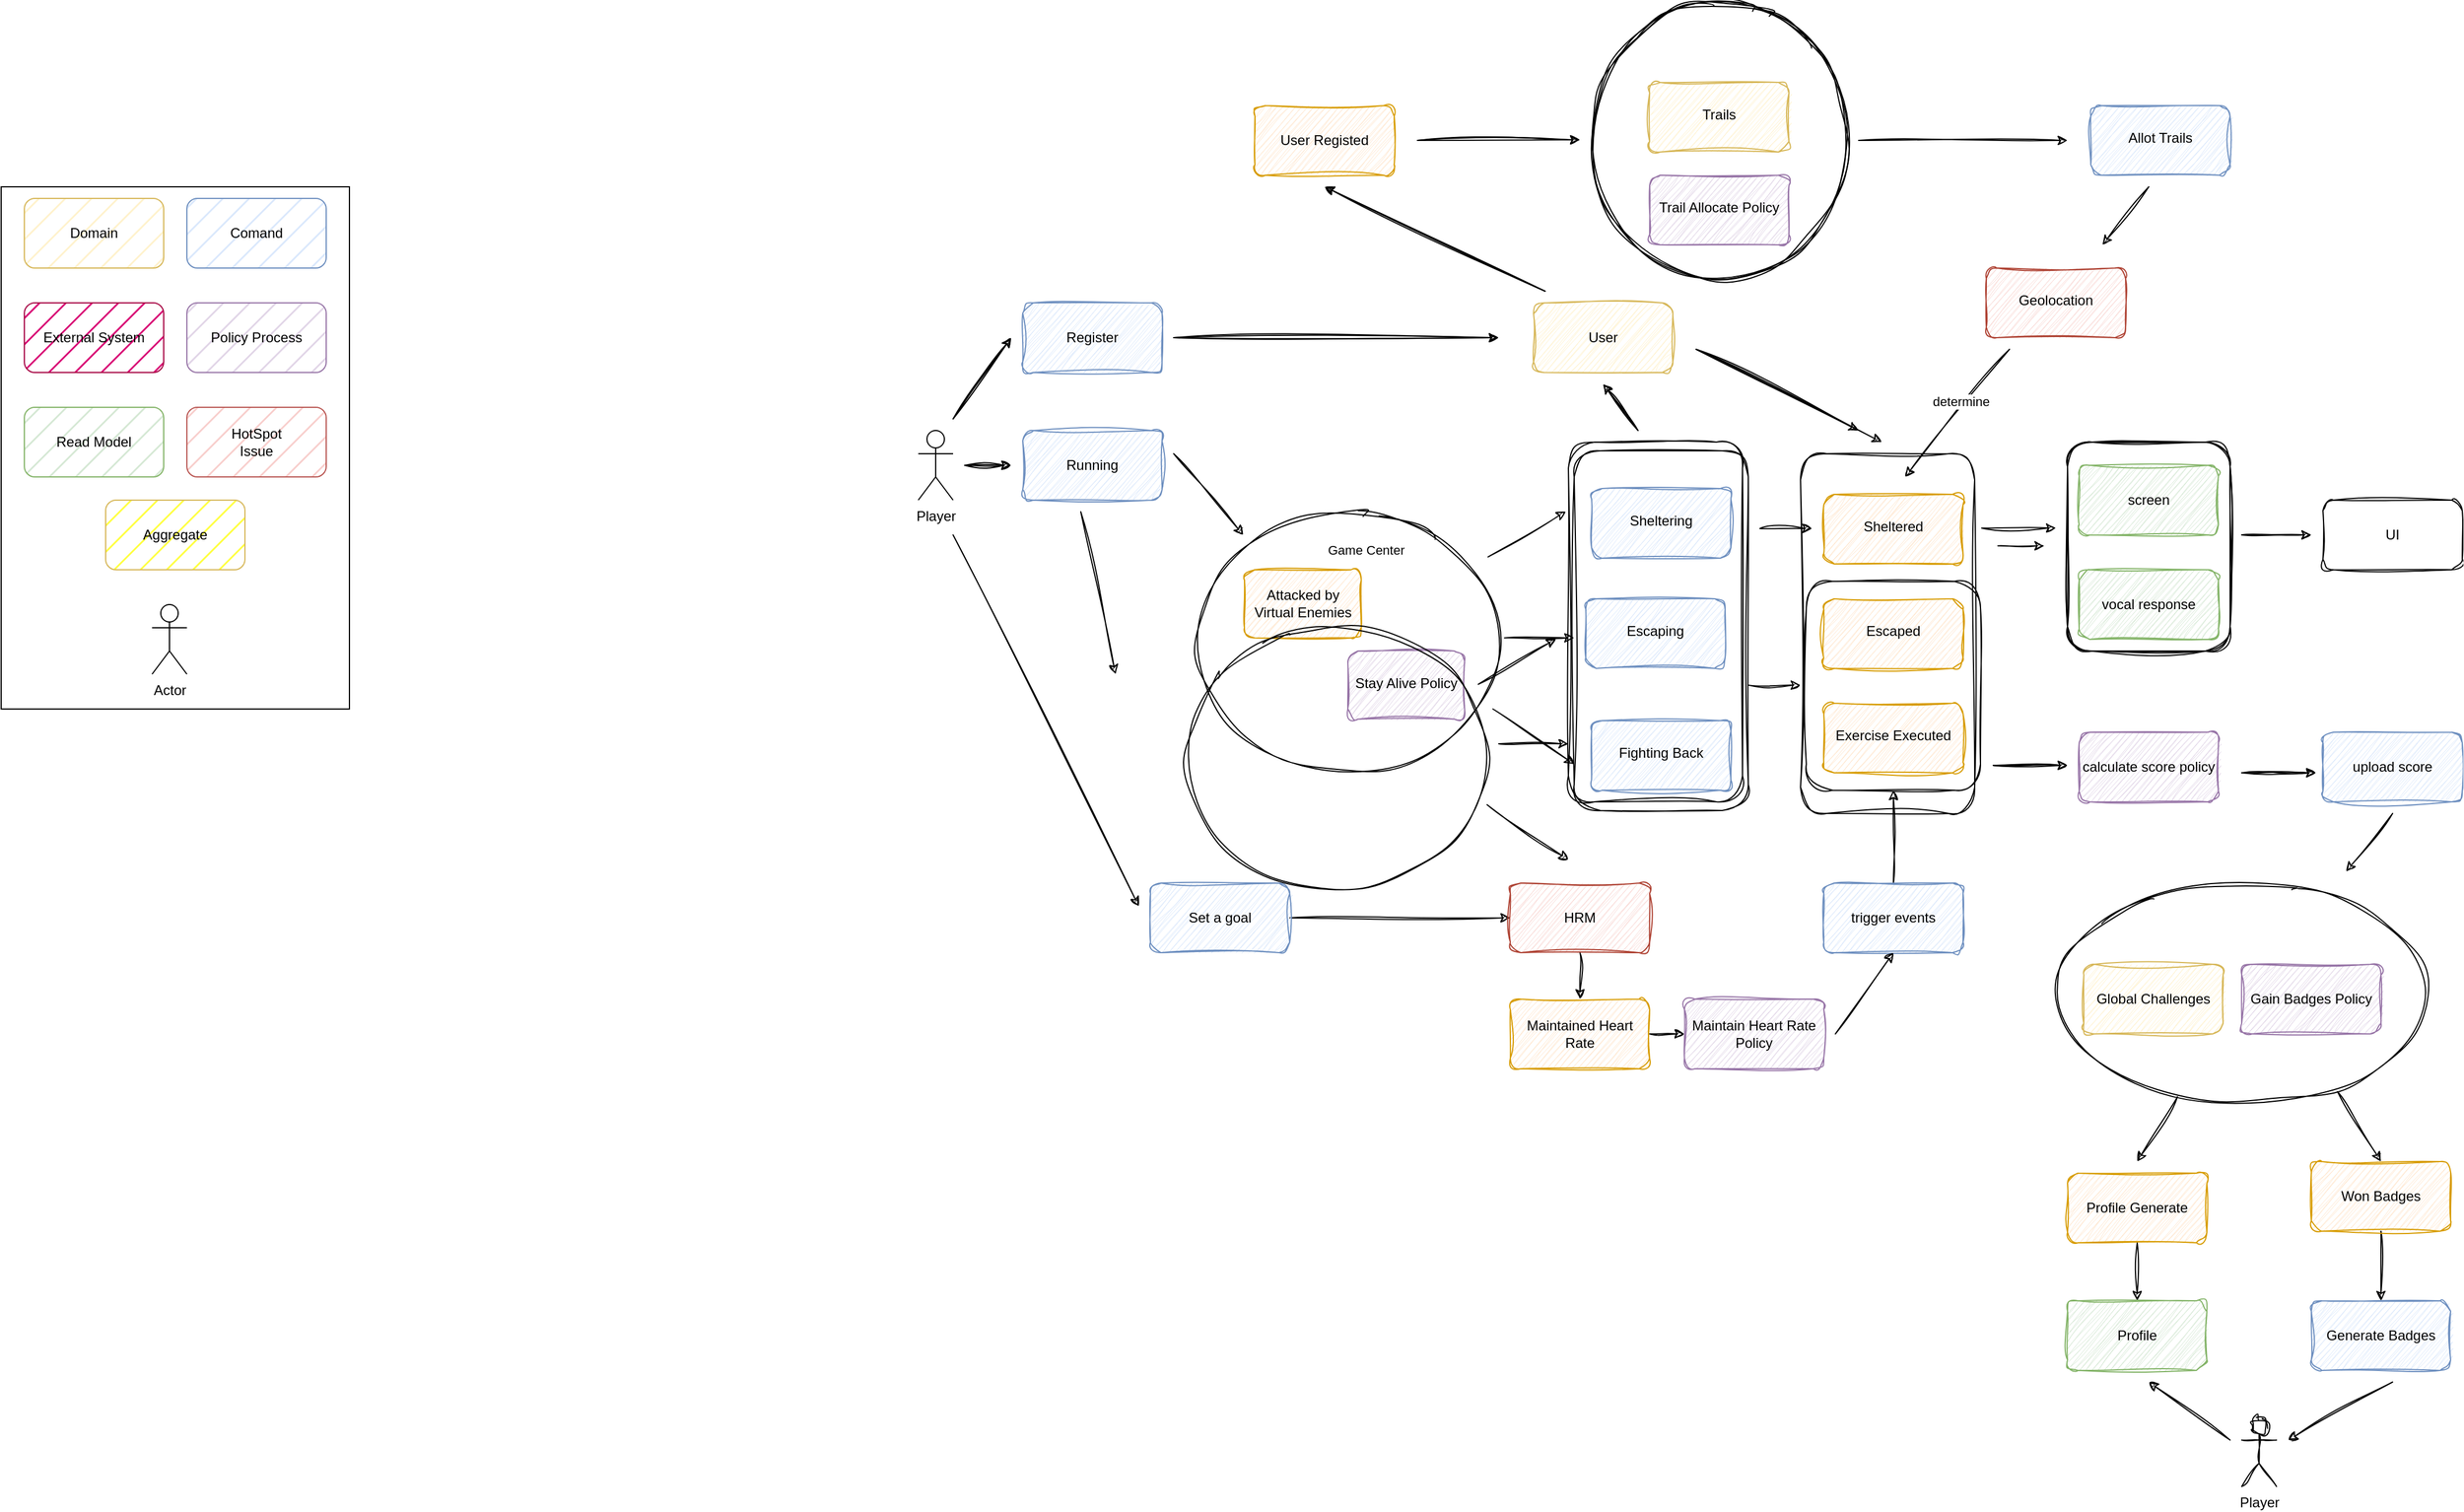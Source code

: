 <mxfile version="22.0.4" type="github">
  <diagram name="第 1 页" id="Pl9FzLIbAxRlWu0UhjnY">
    <mxGraphModel dx="1704" dy="1786" grid="1" gridSize="10" guides="1" tooltips="1" connect="1" arrows="1" fold="1" page="1" pageScale="1" pageWidth="827" pageHeight="1169" math="0" shadow="0">
      <root>
        <mxCell id="0" />
        <mxCell id="1" parent="0" />
        <mxCell id="0NC96A8DVRpzcSni2w63-1" value="" style="group" vertex="1" connectable="0" parent="1">
          <mxGeometry x="-290" width="300" height="450" as="geometry" />
        </mxCell>
        <mxCell id="0NC96A8DVRpzcSni2w63-2" value="Domain" style="rounded=1;whiteSpace=wrap;html=1;fillColor=#fff2cc;strokeColor=#d6b656;fillStyle=hatch;" vertex="1" parent="0NC96A8DVRpzcSni2w63-1">
          <mxGeometry x="20" y="10" width="120" height="60" as="geometry" />
        </mxCell>
        <mxCell id="0NC96A8DVRpzcSni2w63-3" value="Comand&lt;br&gt;" style="rounded=1;whiteSpace=wrap;html=1;fillStyle=hatch;strokeColor=#6c8ebf;align=center;verticalAlign=middle;fontFamily=Helvetica;fontSize=12;fillColor=#dae8fc;" vertex="1" parent="0NC96A8DVRpzcSni2w63-1">
          <mxGeometry x="160" y="10" width="120" height="60" as="geometry" />
        </mxCell>
        <mxCell id="0NC96A8DVRpzcSni2w63-4" value="&lt;font color=&quot;#030303&quot;&gt;External System&lt;/font&gt;" style="rounded=1;whiteSpace=wrap;html=1;fillStyle=hatch;strokeColor=#A50040;align=center;verticalAlign=middle;fontFamily=Helvetica;fontSize=12;fillColor=#d80073;fontColor=#ffffff;" vertex="1" parent="0NC96A8DVRpzcSni2w63-1">
          <mxGeometry x="20" y="100" width="120" height="60" as="geometry" />
        </mxCell>
        <mxCell id="0NC96A8DVRpzcSni2w63-5" value="Policy Process" style="rounded=1;whiteSpace=wrap;html=1;fillStyle=hatch;strokeColor=#9673a6;align=center;verticalAlign=middle;fontFamily=Helvetica;fontSize=12;fillColor=#e1d5e7;" vertex="1" parent="0NC96A8DVRpzcSni2w63-1">
          <mxGeometry x="160" y="100" width="120" height="60" as="geometry" />
        </mxCell>
        <mxCell id="0NC96A8DVRpzcSni2w63-6" value="Read Model" style="rounded=1;whiteSpace=wrap;html=1;fillStyle=hatch;strokeColor=#82b366;align=center;verticalAlign=middle;fontFamily=Helvetica;fontSize=12;fillColor=#d5e8d4;" vertex="1" parent="0NC96A8DVRpzcSni2w63-1">
          <mxGeometry x="20" y="190" width="120" height="60" as="geometry" />
        </mxCell>
        <mxCell id="0NC96A8DVRpzcSni2w63-7" value="HotSpot&lt;br&gt;Issue" style="rounded=1;whiteSpace=wrap;html=1;fillStyle=hatch;strokeColor=#b85450;align=center;verticalAlign=middle;fontFamily=Helvetica;fontSize=12;fillColor=#f8cecc;" vertex="1" parent="0NC96A8DVRpzcSni2w63-1">
          <mxGeometry x="160" y="190" width="120" height="60" as="geometry" />
        </mxCell>
        <mxCell id="0NC96A8DVRpzcSni2w63-8" value="Aggregate" style="rounded=1;whiteSpace=wrap;html=1;fillStyle=hatch;strokeColor=#d6b656;align=center;verticalAlign=middle;fontFamily=Helvetica;fontSize=12;fontColor=default;fillColor=#FFFF40;" vertex="1" parent="0NC96A8DVRpzcSni2w63-1">
          <mxGeometry x="90" y="270" width="120" height="60" as="geometry" />
        </mxCell>
        <mxCell id="0NC96A8DVRpzcSni2w63-9" value="Actor" style="shape=umlActor;verticalLabelPosition=bottom;verticalAlign=top;html=1;outlineConnect=0;rounded=1;fillStyle=hatch;align=center;fontFamily=Helvetica;fontSize=12;" vertex="1" parent="0NC96A8DVRpzcSni2w63-1">
          <mxGeometry x="130" y="360" width="30" height="60" as="geometry" />
        </mxCell>
        <mxCell id="0NC96A8DVRpzcSni2w63-10" value="" style="rounded=0;whiteSpace=wrap;html=1;fillStyle=auto;strokeColor=#000000;align=center;verticalAlign=middle;fontFamily=Helvetica;fontSize=12;fontColor=default;fillColor=none;" vertex="1" parent="0NC96A8DVRpzcSni2w63-1">
          <mxGeometry width="300" height="450" as="geometry" />
        </mxCell>
        <mxCell id="0NC96A8DVRpzcSni2w63-11" value="Player" style="shape=umlActor;verticalLabelPosition=bottom;verticalAlign=top;html=1;outlineConnect=0;" vertex="1" parent="1">
          <mxGeometry x="500" y="210" width="30" height="60" as="geometry" />
        </mxCell>
        <mxCell id="0NC96A8DVRpzcSni2w63-12" value="Register" style="rounded=1;whiteSpace=wrap;html=1;fillColor=#dae8fc;strokeColor=#6c8ebf;fillStyle=hatch;sketch=1;curveFitting=1;jiggle=2;" vertex="1" parent="1">
          <mxGeometry x="590" y="100" width="120" height="60" as="geometry" />
        </mxCell>
        <mxCell id="0NC96A8DVRpzcSni2w63-13" value="User" style="rounded=1;whiteSpace=wrap;html=1;sketch=1;jiggle=2;fillStyle=hatch;curveFitting=1;strokeColor=#d6b656;align=center;verticalAlign=middle;fontFamily=Helvetica;fontSize=12;fillColor=#fff2cc;" vertex="1" parent="1">
          <mxGeometry x="1030" y="100" width="120" height="60" as="geometry" />
        </mxCell>
        <mxCell id="0NC96A8DVRpzcSni2w63-14" value="User Registed" style="rounded=1;whiteSpace=wrap;html=1;sketch=1;jiggle=2;fillStyle=hatch;curveFitting=1;strokeColor=#d79b00;align=center;verticalAlign=middle;fontFamily=Helvetica;fontSize=12;fillColor=#ffe6cc;" vertex="1" parent="1">
          <mxGeometry x="790" y="-70" width="120" height="60" as="geometry" />
        </mxCell>
        <mxCell id="0NC96A8DVRpzcSni2w63-15" value="&lt;br&gt;Trail Allocate Policy" style="rounded=1;whiteSpace=wrap;html=1;sketch=1;jiggle=2;fillStyle=hatch;curveFitting=1;strokeColor=#9673a6;align=center;verticalAlign=top;fontFamily=Helvetica;fontSize=12;fillColor=#e1d5e7;" vertex="1" parent="1">
          <mxGeometry x="1130" y="-10" width="120" height="60" as="geometry" />
        </mxCell>
        <mxCell id="0NC96A8DVRpzcSni2w63-16" value="&lt;br&gt;Trails" style="rounded=1;whiteSpace=wrap;html=1;sketch=1;jiggle=2;fillStyle=hatch;curveFitting=1;strokeColor=#d6b656;align=center;verticalAlign=top;fontFamily=Helvetica;fontSize=12;fillColor=#fff2cc;" vertex="1" parent="1">
          <mxGeometry x="1130" y="-90" width="120" height="60" as="geometry" />
        </mxCell>
        <mxCell id="0NC96A8DVRpzcSni2w63-17" value="&lt;br&gt;Allot Trails" style="rounded=1;whiteSpace=wrap;html=1;fillStyle=hatch;strokeColor=#6c8ebf;align=center;verticalAlign=top;fontFamily=Helvetica;fontSize=12;fillColor=#dae8fc;sketch=1;curveFitting=1;jiggle=2;" vertex="1" parent="1">
          <mxGeometry x="1510" y="-70" width="120" height="60" as="geometry" />
        </mxCell>
        <mxCell id="0NC96A8DVRpzcSni2w63-18" value="Running" style="rounded=1;whiteSpace=wrap;html=1;fillColor=#dae8fc;strokeColor=#6c8ebf;fillStyle=hatch;sketch=1;curveFitting=1;jiggle=2;" vertex="1" parent="1">
          <mxGeometry x="590" y="210" width="120" height="60" as="geometry" />
        </mxCell>
        <mxCell id="0NC96A8DVRpzcSni2w63-19" value="&lt;br&gt;Sheltering" style="rounded=1;whiteSpace=wrap;html=1;fillStyle=hatch;strokeColor=#6c8ebf;align=center;verticalAlign=top;fontFamily=Helvetica;fontSize=12;fillColor=#dae8fc;sketch=1;curveFitting=1;jiggle=2;" vertex="1" parent="1">
          <mxGeometry x="1080" y="260" width="120" height="60" as="geometry" />
        </mxCell>
        <mxCell id="0NC96A8DVRpzcSni2w63-20" value="&lt;br&gt;Escaping" style="rounded=1;whiteSpace=wrap;html=1;fillStyle=hatch;strokeColor=#6c8ebf;align=center;verticalAlign=top;fontFamily=Helvetica;fontSize=12;fillColor=#dae8fc;sketch=1;curveFitting=1;jiggle=2;" vertex="1" parent="1">
          <mxGeometry x="1075" y="355" width="120" height="60" as="geometry" />
        </mxCell>
        <mxCell id="0NC96A8DVRpzcSni2w63-21" value="&lt;br&gt;Fighting Back" style="rounded=1;whiteSpace=wrap;html=1;fillStyle=hatch;strokeColor=#6c8ebf;align=center;verticalAlign=top;fontFamily=Helvetica;fontSize=12;fillColor=#dae8fc;sketch=1;curveFitting=1;jiggle=2;" vertex="1" parent="1">
          <mxGeometry x="1080" y="460" width="120" height="60" as="geometry" />
        </mxCell>
        <mxCell id="0NC96A8DVRpzcSni2w63-22" value="&lt;br&gt;Sheltered" style="rounded=1;whiteSpace=wrap;html=1;fillStyle=hatch;strokeColor=#d79b00;align=center;verticalAlign=top;fontFamily=Helvetica;fontSize=12;fillColor=#ffe6cc;sketch=1;curveFitting=1;jiggle=2;" vertex="1" parent="1">
          <mxGeometry x="1280" y="265" width="120" height="60" as="geometry" />
        </mxCell>
        <mxCell id="0NC96A8DVRpzcSni2w63-23" value="&lt;br&gt;Escaped" style="rounded=1;whiteSpace=wrap;html=1;fillStyle=hatch;strokeColor=#d79b00;align=center;verticalAlign=top;fontFamily=Helvetica;fontSize=12;fillColor=#ffe6cc;sketch=1;curveFitting=1;jiggle=2;" vertex="1" parent="1">
          <mxGeometry x="1280" y="355" width="120" height="60" as="geometry" />
        </mxCell>
        <mxCell id="0NC96A8DVRpzcSni2w63-24" value="&lt;br&gt;Exercise Executed" style="rounded=1;whiteSpace=wrap;html=1;fillStyle=hatch;strokeColor=#d79b00;align=center;verticalAlign=top;fontFamily=Helvetica;fontSize=12;fillColor=#ffe6cc;sketch=1;curveFitting=1;jiggle=2;" vertex="1" parent="1">
          <mxGeometry x="1280" y="445" width="120" height="60" as="geometry" />
        </mxCell>
        <mxCell id="0NC96A8DVRpzcSni2w63-25" value="UI" style="rounded=1;whiteSpace=wrap;html=1;sketch=1;curveFitting=1;jiggle=2;fillStyle=hachure;" vertex="1" parent="1">
          <mxGeometry x="1710" y="270" width="120" height="60" as="geometry" />
        </mxCell>
        <mxCell id="0NC96A8DVRpzcSni2w63-26" value="Global Challenges" style="rounded=1;whiteSpace=wrap;html=1;sketch=1;jiggle=2;fillStyle=hatch;curveFitting=1;strokeColor=#d6b656;align=center;verticalAlign=middle;fontFamily=Helvetica;fontSize=12;fillColor=#fff2cc;" vertex="1" parent="1">
          <mxGeometry x="1504" y="670" width="120" height="60" as="geometry" />
        </mxCell>
        <mxCell id="0NC96A8DVRpzcSni2w63-27" value="calculate score policy" style="rounded=1;whiteSpace=wrap;html=1;sketch=1;jiggle=2;fillStyle=hatch;curveFitting=1;strokeColor=#9673a6;align=center;verticalAlign=middle;fontFamily=Helvetica;fontSize=12;fillColor=#e1d5e7;" vertex="1" parent="1">
          <mxGeometry x="1500" y="470" width="120" height="60" as="geometry" />
        </mxCell>
        <mxCell id="0NC96A8DVRpzcSni2w63-28" value="upload score" style="rounded=1;whiteSpace=wrap;html=1;sketch=1;jiggle=2;fillStyle=hatch;curveFitting=1;strokeColor=#6c8ebf;align=center;verticalAlign=middle;fontFamily=Helvetica;fontSize=12;fillColor=#dae8fc;" vertex="1" parent="1">
          <mxGeometry x="1710" y="470" width="120" height="60" as="geometry" />
        </mxCell>
        <mxCell id="0NC96A8DVRpzcSni2w63-29" style="edgeStyle=none;shape=connector;rounded=0;sketch=1;jiggle=2;curveFitting=1;orthogonalLoop=1;jettySize=auto;html=1;entryX=0.5;entryY=0;entryDx=0;entryDy=0;labelBackgroundColor=default;strokeColor=default;align=center;verticalAlign=middle;fontFamily=Helvetica;fontSize=11;fontColor=default;endArrow=classic;" edge="1" parent="1" source="0NC96A8DVRpzcSni2w63-30" target="0NC96A8DVRpzcSni2w63-33">
          <mxGeometry relative="1" as="geometry" />
        </mxCell>
        <mxCell id="0NC96A8DVRpzcSni2w63-30" value="Profile Generate" style="rounded=1;whiteSpace=wrap;html=1;sketch=1;jiggle=2;fillStyle=hatch;curveFitting=1;strokeColor=#d79b00;align=center;verticalAlign=middle;fontFamily=Helvetica;fontSize=12;fillColor=#ffe6cc;" vertex="1" parent="1">
          <mxGeometry x="1490" y="850" width="120" height="60" as="geometry" />
        </mxCell>
        <mxCell id="0NC96A8DVRpzcSni2w63-31" style="edgeStyle=none;shape=connector;rounded=0;sketch=1;jiggle=2;curveFitting=1;orthogonalLoop=1;jettySize=auto;html=1;entryX=0.5;entryY=0;entryDx=0;entryDy=0;labelBackgroundColor=default;strokeColor=default;align=center;verticalAlign=middle;fontFamily=Helvetica;fontSize=11;fontColor=default;endArrow=classic;" edge="1" parent="1" source="0NC96A8DVRpzcSni2w63-32" target="0NC96A8DVRpzcSni2w63-36">
          <mxGeometry relative="1" as="geometry" />
        </mxCell>
        <mxCell id="0NC96A8DVRpzcSni2w63-32" value="Won Badges" style="rounded=1;whiteSpace=wrap;html=1;sketch=1;jiggle=2;fillStyle=hatch;curveFitting=1;strokeColor=#d79b00;align=center;verticalAlign=middle;fontFamily=Helvetica;fontSize=12;fillColor=#ffe6cc;" vertex="1" parent="1">
          <mxGeometry x="1700" y="840" width="120" height="60" as="geometry" />
        </mxCell>
        <mxCell id="0NC96A8DVRpzcSni2w63-33" value="Profile" style="rounded=1;whiteSpace=wrap;html=1;sketch=1;jiggle=2;fillStyle=hatch;curveFitting=1;strokeColor=#82b366;align=center;verticalAlign=middle;fontFamily=Helvetica;fontSize=12;fillColor=#d5e8d4;" vertex="1" parent="1">
          <mxGeometry x="1490" y="960" width="120" height="60" as="geometry" />
        </mxCell>
        <mxCell id="0NC96A8DVRpzcSni2w63-34" value="Player" style="shape=umlActor;verticalLabelPosition=bottom;verticalAlign=top;html=1;outlineConnect=0;rounded=1;sketch=1;jiggle=2;fillStyle=hatch;curveFitting=1;align=center;fontFamily=Helvetica;fontSize=12;" vertex="1" parent="1">
          <mxGeometry x="1640" y="1060" width="30" height="60" as="geometry" />
        </mxCell>
        <mxCell id="0NC96A8DVRpzcSni2w63-35" value="Gain Badges Policy" style="rounded=1;whiteSpace=wrap;html=1;sketch=1;jiggle=2;fillStyle=hatch;curveFitting=1;strokeColor=#9673a6;align=center;verticalAlign=middle;fontFamily=Helvetica;fontSize=12;fillColor=#e1d5e7;" vertex="1" parent="1">
          <mxGeometry x="1640" y="670" width="120" height="60" as="geometry" />
        </mxCell>
        <mxCell id="0NC96A8DVRpzcSni2w63-36" value="Generate Badges" style="rounded=1;whiteSpace=wrap;html=1;sketch=1;jiggle=2;fillStyle=hatch;curveFitting=1;strokeColor=#6c8ebf;align=center;verticalAlign=middle;fontFamily=Helvetica;fontSize=12;fillColor=#dae8fc;" vertex="1" parent="1">
          <mxGeometry x="1700" y="960" width="120" height="60" as="geometry" />
        </mxCell>
        <mxCell id="0NC96A8DVRpzcSni2w63-37" value="" style="endArrow=classic;html=1;rounded=0;sketch=1;curveFitting=1;jiggle=2;" edge="1" parent="1">
          <mxGeometry width="50" height="50" relative="1" as="geometry">
            <mxPoint x="530" y="200" as="sourcePoint" />
            <mxPoint x="580" y="130" as="targetPoint" />
          </mxGeometry>
        </mxCell>
        <mxCell id="0NC96A8DVRpzcSni2w63-38" value="" style="endArrow=classic;html=1;rounded=0;sketch=1;curveFitting=1;jiggle=2;" edge="1" parent="1">
          <mxGeometry width="50" height="50" relative="1" as="geometry">
            <mxPoint x="720" y="130" as="sourcePoint" />
            <mxPoint x="1000" y="130" as="targetPoint" />
          </mxGeometry>
        </mxCell>
        <mxCell id="0NC96A8DVRpzcSni2w63-39" value="" style="ellipse;whiteSpace=wrap;html=1;fillColor=none;fillStyle=hatch;sketch=1;curveFitting=1;jiggle=2;" vertex="1" parent="1">
          <mxGeometry x="1080" y="-160" width="220" height="240" as="geometry" />
        </mxCell>
        <mxCell id="0NC96A8DVRpzcSni2w63-40" value="" style="endArrow=classic;html=1;rounded=0;sketch=1;curveFitting=1;jiggle=2;" edge="1" parent="1">
          <mxGeometry width="50" height="50" relative="1" as="geometry">
            <mxPoint x="930" y="-40" as="sourcePoint" />
            <mxPoint x="1070" y="-40.5" as="targetPoint" />
          </mxGeometry>
        </mxCell>
        <mxCell id="0NC96A8DVRpzcSni2w63-41" value="" style="endArrow=classic;html=1;rounded=0;labelBackgroundColor=default;sketch=1;jiggle=2;curveFitting=1;strokeColor=default;align=center;verticalAlign=middle;fontFamily=Helvetica;fontSize=11;fontColor=default;shape=connector;" edge="1" parent="1">
          <mxGeometry width="50" height="50" relative="1" as="geometry">
            <mxPoint x="540" y="240" as="sourcePoint" />
            <mxPoint x="580" y="240" as="targetPoint" />
          </mxGeometry>
        </mxCell>
        <mxCell id="0NC96A8DVRpzcSni2w63-42" value="" style="endArrow=classic;html=1;rounded=0;labelBackgroundColor=default;sketch=1;jiggle=2;curveFitting=1;strokeColor=default;align=center;verticalAlign=middle;fontFamily=Helvetica;fontSize=11;fontColor=default;shape=connector;" edge="1" parent="1">
          <mxGeometry width="50" height="50" relative="1" as="geometry">
            <mxPoint x="1040" y="90" as="sourcePoint" />
            <mxPoint x="850" as="targetPoint" />
          </mxGeometry>
        </mxCell>
        <mxCell id="0NC96A8DVRpzcSni2w63-43" value="" style="rounded=1;whiteSpace=wrap;html=1;fontFamily=Helvetica;fontSize=11;fontColor=default;fillColor=none;sketch=1;curveFitting=1;jiggle=2;" vertex="1" parent="1">
          <mxGeometry x="1065" y="227.5" width="150" height="310" as="geometry" />
        </mxCell>
        <mxCell id="0NC96A8DVRpzcSni2w63-44" value="" style="endArrow=classic;html=1;rounded=0;labelBackgroundColor=default;sketch=1;jiggle=2;curveFitting=1;strokeColor=default;align=center;verticalAlign=middle;fontFamily=Helvetica;fontSize=11;fontColor=default;shape=connector;" edge="1" parent="1">
          <mxGeometry width="50" height="50" relative="1" as="geometry">
            <mxPoint x="1120" y="210" as="sourcePoint" />
            <mxPoint x="1090" y="170" as="targetPoint" />
          </mxGeometry>
        </mxCell>
        <mxCell id="0NC96A8DVRpzcSni2w63-45" value="" style="endArrow=classic;html=1;rounded=0;labelBackgroundColor=default;sketch=1;jiggle=2;curveFitting=1;strokeColor=default;align=center;verticalAlign=middle;fontFamily=Helvetica;fontSize=11;fontColor=default;shape=connector;" edge="1" parent="1">
          <mxGeometry width="50" height="50" relative="1" as="geometry">
            <mxPoint x="1170" y="140" as="sourcePoint" />
            <mxPoint x="1310" y="210" as="targetPoint" />
          </mxGeometry>
        </mxCell>
        <mxCell id="0NC96A8DVRpzcSni2w63-46" value="" style="group" vertex="1" connectable="0" parent="1">
          <mxGeometry x="1490" y="220" width="140" height="180" as="geometry" />
        </mxCell>
        <mxCell id="0NC96A8DVRpzcSni2w63-47" value="screen" style="rounded=1;whiteSpace=wrap;html=1;fillColor=#d5e8d4;strokeColor=#82b366;fillStyle=hatch;sketch=1;curveFitting=1;jiggle=2;" vertex="1" parent="0NC96A8DVRpzcSni2w63-46">
          <mxGeometry x="10" y="20" width="120" height="60" as="geometry" />
        </mxCell>
        <mxCell id="0NC96A8DVRpzcSni2w63-48" value="vocal response" style="rounded=1;whiteSpace=wrap;html=1;fillColor=#d5e8d4;strokeColor=#82b366;fillStyle=hatch;sketch=1;curveFitting=1;jiggle=2;" vertex="1" parent="0NC96A8DVRpzcSni2w63-46">
          <mxGeometry x="10" y="110" width="120" height="60" as="geometry" />
        </mxCell>
        <mxCell id="0NC96A8DVRpzcSni2w63-49" value="" style="rounded=1;whiteSpace=wrap;html=1;fontFamily=Helvetica;fontSize=11;fontColor=default;fillColor=none;sketch=1;curveFitting=1;jiggle=2;" vertex="1" parent="0NC96A8DVRpzcSni2w63-46">
          <mxGeometry width="140" height="180" as="geometry" />
        </mxCell>
        <mxCell id="0NC96A8DVRpzcSni2w63-50" value="" style="endArrow=classic;html=1;rounded=0;labelBackgroundColor=default;sketch=1;jiggle=2;curveFitting=1;strokeColor=default;align=center;verticalAlign=middle;fontFamily=Helvetica;fontSize=11;fontColor=default;shape=connector;" edge="1" parent="1">
          <mxGeometry width="50" height="50" relative="1" as="geometry">
            <mxPoint x="1430" y="309.37" as="sourcePoint" />
            <mxPoint x="1470" y="309.37" as="targetPoint" />
          </mxGeometry>
        </mxCell>
        <mxCell id="0NC96A8DVRpzcSni2w63-51" value="" style="endArrow=classic;html=1;rounded=0;labelBackgroundColor=default;sketch=1;jiggle=2;curveFitting=1;strokeColor=default;align=center;verticalAlign=middle;fontFamily=Helvetica;fontSize=11;fontColor=default;shape=connector;" edge="1" parent="1">
          <mxGeometry width="50" height="50" relative="1" as="geometry">
            <mxPoint x="1640" y="300" as="sourcePoint" />
            <mxPoint x="1700" y="300" as="targetPoint" />
          </mxGeometry>
        </mxCell>
        <mxCell id="0NC96A8DVRpzcSni2w63-52" value="" style="endArrow=classic;html=1;rounded=0;labelBackgroundColor=default;sketch=1;jiggle=2;curveFitting=1;strokeColor=default;align=center;verticalAlign=middle;fontFamily=Helvetica;fontSize=11;fontColor=default;shape=connector;exitX=1.04;exitY=0.207;exitDx=0;exitDy=0;exitPerimeter=0;" edge="1" parent="1">
          <mxGeometry width="50" height="50" relative="1" as="geometry">
            <mxPoint x="1426" y="498.57" as="sourcePoint" />
            <mxPoint x="1490" y="498.57" as="targetPoint" />
          </mxGeometry>
        </mxCell>
        <mxCell id="0NC96A8DVRpzcSni2w63-53" value="" style="endArrow=classic;html=1;rounded=0;labelBackgroundColor=default;sketch=1;jiggle=2;curveFitting=1;strokeColor=default;align=center;verticalAlign=middle;fontFamily=Helvetica;fontSize=11;fontColor=default;shape=connector;exitX=1.04;exitY=0.207;exitDx=0;exitDy=0;exitPerimeter=0;" edge="1" parent="1">
          <mxGeometry width="50" height="50" relative="1" as="geometry">
            <mxPoint x="1640" y="505" as="sourcePoint" />
            <mxPoint x="1704" y="505" as="targetPoint" />
          </mxGeometry>
        </mxCell>
        <mxCell id="0NC96A8DVRpzcSni2w63-54" value="" style="endArrow=classic;html=1;rounded=0;labelBackgroundColor=default;sketch=1;jiggle=2;curveFitting=1;strokeColor=default;align=center;verticalAlign=middle;fontFamily=Helvetica;fontSize=11;fontColor=default;shape=connector;" edge="1" parent="1">
          <mxGeometry width="50" height="50" relative="1" as="geometry">
            <mxPoint x="530" y="300" as="sourcePoint" />
            <mxPoint x="690" y="620" as="targetPoint" />
          </mxGeometry>
        </mxCell>
        <mxCell id="0NC96A8DVRpzcSni2w63-55" value="" style="endArrow=classic;html=1;rounded=0;labelBackgroundColor=default;sketch=1;jiggle=2;curveFitting=1;strokeColor=default;align=center;verticalAlign=middle;fontFamily=Helvetica;fontSize=11;fontColor=default;shape=connector;" edge="1" parent="1">
          <mxGeometry width="50" height="50" relative="1" as="geometry">
            <mxPoint x="1310" y="-40" as="sourcePoint" />
            <mxPoint x="1490" y="-40" as="targetPoint" />
          </mxGeometry>
        </mxCell>
        <mxCell id="0NC96A8DVRpzcSni2w63-56" value="&lt;br&gt;Geolocation" style="rounded=1;whiteSpace=wrap;html=1;fillStyle=hachure;strokeColor=#ae4132;align=center;verticalAlign=top;fontFamily=Helvetica;fontSize=12;fillColor=#fad9d5;sketch=1;curveFitting=1;jiggle=2;" vertex="1" parent="1">
          <mxGeometry x="1420" y="70" width="120" height="60" as="geometry" />
        </mxCell>
        <mxCell id="0NC96A8DVRpzcSni2w63-57" value="" style="rounded=1;whiteSpace=wrap;html=1;fontFamily=Helvetica;fontSize=11;fontColor=default;fillColor=none;sketch=1;curveFitting=1;jiggle=2;" vertex="1" parent="1">
          <mxGeometry x="1265" y="340" width="150" height="180" as="geometry" />
        </mxCell>
        <mxCell id="0NC96A8DVRpzcSni2w63-58" value="" style="endArrow=classic;html=1;rounded=0;labelBackgroundColor=default;sketch=1;jiggle=2;curveFitting=1;strokeColor=default;align=center;verticalAlign=middle;fontFamily=Helvetica;fontSize=11;fontColor=default;shape=connector;" edge="1" parent="1">
          <mxGeometry width="50" height="50" relative="1" as="geometry">
            <mxPoint x="1440" y="140" as="sourcePoint" />
            <mxPoint x="1350" y="250" as="targetPoint" />
          </mxGeometry>
        </mxCell>
        <mxCell id="0NC96A8DVRpzcSni2w63-59" value="determine" style="edgeLabel;html=1;align=center;verticalAlign=middle;resizable=0;points=[];fontSize=11;fontFamily=Helvetica;fontColor=default;" vertex="1" connectable="0" parent="0NC96A8DVRpzcSni2w63-58">
          <mxGeometry x="-0.133" y="-4" relative="1" as="geometry">
            <mxPoint as="offset" />
          </mxGeometry>
        </mxCell>
        <mxCell id="0NC96A8DVRpzcSni2w63-60" value="" style="endArrow=classic;html=1;rounded=0;labelBackgroundColor=default;sketch=1;jiggle=2;curveFitting=1;strokeColor=default;align=center;verticalAlign=middle;fontFamily=Helvetica;fontSize=11;fontColor=default;shape=connector;" edge="1" parent="1">
          <mxGeometry width="50" height="50" relative="1" as="geometry">
            <mxPoint x="1560" as="sourcePoint" />
            <mxPoint x="1520" y="50" as="targetPoint" />
          </mxGeometry>
        </mxCell>
        <mxCell id="0NC96A8DVRpzcSni2w63-61" value="" style="endArrow=classic;html=1;rounded=0;labelBackgroundColor=default;sketch=1;jiggle=2;curveFitting=1;strokeColor=default;align=center;verticalAlign=middle;fontFamily=Helvetica;fontSize=11;fontColor=default;shape=connector;" edge="1" parent="1">
          <mxGeometry width="50" height="50" relative="1" as="geometry">
            <mxPoint x="1225" y="294.44" as="sourcePoint" />
            <mxPoint x="1270" y="294.44" as="targetPoint" />
          </mxGeometry>
        </mxCell>
        <mxCell id="0NC96A8DVRpzcSni2w63-62" value="" style="endArrow=classic;html=1;rounded=0;labelBackgroundColor=default;sketch=1;jiggle=2;curveFitting=1;strokeColor=default;align=center;verticalAlign=middle;fontFamily=Helvetica;fontSize=11;fontColor=default;shape=connector;" edge="1" parent="1">
          <mxGeometry width="50" height="50" relative="1" as="geometry">
            <mxPoint x="1215" y="429.44" as="sourcePoint" />
            <mxPoint x="1260" y="429.44" as="targetPoint" />
          </mxGeometry>
        </mxCell>
        <mxCell id="0NC96A8DVRpzcSni2w63-63" value="" style="ellipse;whiteSpace=wrap;html=1;fontFamily=Helvetica;fontSize=11;fontColor=default;fillStyle=hatch;sketch=1;curveFitting=1;jiggle=2;fillColor=none;container=0;movable=1;resizable=1;rotatable=1;deletable=1;editable=1;locked=0;connectable=1;" vertex="1" parent="1">
          <mxGeometry x="740.003" y="279.783" width="260" height="225" as="geometry" />
        </mxCell>
        <mxCell id="0NC96A8DVRpzcSni2w63-64" value="" style="endArrow=classic;html=1;rounded=0;labelBackgroundColor=default;sketch=1;jiggle=2;curveFitting=1;strokeColor=default;align=center;verticalAlign=middle;fontFamily=Helvetica;fontSize=11;fontColor=default;shape=connector;exitX=1;exitY=0.75;exitDx=0;exitDy=0;" edge="1" parent="1">
          <mxGeometry width="50" height="50" relative="1" as="geometry">
            <mxPoint x="995" y="450" as="sourcePoint" />
            <mxPoint x="1065" y="497.5" as="targetPoint" />
          </mxGeometry>
        </mxCell>
        <mxCell id="0NC96A8DVRpzcSni2w63-65" value="Attacked by Virtual Enemies" style="rounded=1;whiteSpace=wrap;html=1;sketch=1;jiggle=2;fillStyle=hatch;curveFitting=1;strokeColor=#d79b00;align=center;verticalAlign=middle;fontFamily=Helvetica;fontSize=12;fillColor=#ffe6cc;" vertex="1" parent="1">
          <mxGeometry x="780.97" y="330.001" width="100.645" height="58.696" as="geometry" />
        </mxCell>
        <mxCell id="0NC96A8DVRpzcSni2w63-66" value="&lt;br&gt;Stay Alive Policy" style="rounded=1;whiteSpace=wrap;html=1;sketch=1;jiggle=2;fillStyle=hatch;curveFitting=1;strokeColor=#9673a6;align=center;verticalAlign=top;fontFamily=Helvetica;fontSize=12;fillColor=#e1d5e7;" vertex="1" parent="1">
          <mxGeometry x="870.0" y="400.001" width="100.645" height="58.696" as="geometry" />
        </mxCell>
        <mxCell id="0NC96A8DVRpzcSni2w63-67" value="" style="endArrow=classic;html=1;rounded=0;labelBackgroundColor=default;sketch=1;jiggle=2;curveFitting=1;strokeColor=default;align=center;verticalAlign=middle;fontFamily=Helvetica;fontSize=11;fontColor=default;shape=connector;" edge="1" parent="1">
          <mxGeometry width="50" height="50" relative="1" as="geometry">
            <mxPoint x="990.805" y="318.916" as="sourcePoint" />
            <mxPoint x="1057.902" y="279.785" as="targetPoint" />
          </mxGeometry>
        </mxCell>
        <mxCell id="0NC96A8DVRpzcSni2w63-68" value="" style="endArrow=classic;html=1;rounded=0;labelBackgroundColor=default;sketch=1;jiggle=2;curveFitting=1;strokeColor=default;align=center;verticalAlign=middle;fontFamily=Helvetica;fontSize=11;fontColor=default;shape=connector;" edge="1" parent="1">
          <mxGeometry width="50" height="50" relative="1" as="geometry">
            <mxPoint x="1005" y="388.7" as="sourcePoint" />
            <mxPoint x="1065" y="388.7" as="targetPoint" />
          </mxGeometry>
        </mxCell>
        <mxCell id="0NC96A8DVRpzcSni2w63-69" value="Game Center" style="text;html=1;strokeColor=none;fillColor=none;align=center;verticalAlign=middle;whiteSpace=wrap;rounded=0;fontSize=11;fontFamily=Helvetica;fontColor=default;" vertex="1" parent="1">
          <mxGeometry x="840.97" y="295" width="90" height="35" as="geometry" />
        </mxCell>
        <mxCell id="0NC96A8DVRpzcSni2w63-70" value="" style="endArrow=classic;html=1;rounded=0;labelBackgroundColor=default;sketch=1;jiggle=2;curveFitting=1;strokeColor=default;align=center;verticalAlign=middle;fontFamily=Helvetica;fontSize=11;fontColor=default;shape=connector;" edge="1" parent="1">
          <mxGeometry width="50" height="50" relative="1" as="geometry">
            <mxPoint x="720" y="230" as="sourcePoint" />
            <mxPoint x="780" y="300" as="targetPoint" />
          </mxGeometry>
        </mxCell>
        <mxCell id="0NC96A8DVRpzcSni2w63-71" style="edgeStyle=none;shape=connector;rounded=0;sketch=1;jiggle=2;curveFitting=1;orthogonalLoop=1;jettySize=auto;html=1;entryX=0;entryY=0.5;entryDx=0;entryDy=0;labelBackgroundColor=default;strokeColor=default;align=center;verticalAlign=middle;fontFamily=Helvetica;fontSize=11;fontColor=default;endArrow=classic;" edge="1" parent="1" source="0NC96A8DVRpzcSni2w63-72" target="0NC96A8DVRpzcSni2w63-74">
          <mxGeometry relative="1" as="geometry" />
        </mxCell>
        <mxCell id="0NC96A8DVRpzcSni2w63-72" value="Set a goal" style="rounded=1;whiteSpace=wrap;html=1;fillColor=#dae8fc;strokeColor=#6c8ebf;fillStyle=hatch;sketch=1;curveFitting=1;jiggle=2;" vertex="1" parent="1">
          <mxGeometry x="700" y="600" width="120" height="60" as="geometry" />
        </mxCell>
        <mxCell id="0NC96A8DVRpzcSni2w63-73" style="edgeStyle=none;shape=connector;rounded=0;sketch=1;jiggle=2;curveFitting=1;orthogonalLoop=1;jettySize=auto;html=1;exitX=0.5;exitY=1;exitDx=0;exitDy=0;labelBackgroundColor=default;strokeColor=default;align=center;verticalAlign=middle;fontFamily=Helvetica;fontSize=11;fontColor=default;endArrow=classic;" edge="1" parent="1" source="0NC96A8DVRpzcSni2w63-74" target="0NC96A8DVRpzcSni2w63-77">
          <mxGeometry relative="1" as="geometry" />
        </mxCell>
        <mxCell id="0NC96A8DVRpzcSni2w63-74" value="HRM" style="rounded=1;whiteSpace=wrap;html=1;fillColor=#fad9d5;strokeColor=#ae4132;fillStyle=hatch;sketch=1;curveFitting=1;jiggle=2;" vertex="1" parent="1">
          <mxGeometry x="1010" y="600" width="120" height="60" as="geometry" />
        </mxCell>
        <mxCell id="0NC96A8DVRpzcSni2w63-75" value="Maintain Heart Rate Policy" style="rounded=1;whiteSpace=wrap;html=1;fillColor=#e1d5e7;strokeColor=#9673a6;fillStyle=hatch;sketch=1;curveFitting=1;jiggle=2;" vertex="1" parent="1">
          <mxGeometry x="1160" y="700" width="120" height="60" as="geometry" />
        </mxCell>
        <mxCell id="0NC96A8DVRpzcSni2w63-76" style="edgeStyle=none;shape=connector;rounded=0;sketch=1;jiggle=2;curveFitting=1;orthogonalLoop=1;jettySize=auto;html=1;entryX=0;entryY=0.5;entryDx=0;entryDy=0;labelBackgroundColor=default;strokeColor=default;align=center;verticalAlign=middle;fontFamily=Helvetica;fontSize=11;fontColor=default;endArrow=classic;" edge="1" parent="1" source="0NC96A8DVRpzcSni2w63-77" target="0NC96A8DVRpzcSni2w63-75">
          <mxGeometry relative="1" as="geometry" />
        </mxCell>
        <mxCell id="0NC96A8DVRpzcSni2w63-77" value="Maintained Heart Rate" style="rounded=1;whiteSpace=wrap;html=1;fillColor=#ffe6cc;strokeColor=#d79b00;fillStyle=hatch;sketch=1;curveFitting=1;jiggle=2;" vertex="1" parent="1">
          <mxGeometry x="1010" y="700" width="120" height="60" as="geometry" />
        </mxCell>
        <mxCell id="0NC96A8DVRpzcSni2w63-78" style="edgeStyle=none;shape=connector;rounded=0;sketch=1;jiggle=2;curveFitting=1;orthogonalLoop=1;jettySize=auto;html=1;entryX=0.5;entryY=1;entryDx=0;entryDy=0;labelBackgroundColor=default;strokeColor=default;align=center;verticalAlign=middle;fontFamily=Helvetica;fontSize=11;fontColor=default;endArrow=classic;" edge="1" parent="1" source="0NC96A8DVRpzcSni2w63-79" target="0NC96A8DVRpzcSni2w63-57">
          <mxGeometry relative="1" as="geometry" />
        </mxCell>
        <mxCell id="0NC96A8DVRpzcSni2w63-79" value="trigger events" style="rounded=1;whiteSpace=wrap;html=1;fillColor=#dae8fc;strokeColor=#6c8ebf;fillStyle=hatch;sketch=1;curveFitting=1;jiggle=2;" vertex="1" parent="1">
          <mxGeometry x="1280" y="600" width="120" height="60" as="geometry" />
        </mxCell>
        <mxCell id="0NC96A8DVRpzcSni2w63-80" value="" style="endArrow=classic;html=1;rounded=0;labelBackgroundColor=default;sketch=1;jiggle=2;curveFitting=1;strokeColor=default;align=center;verticalAlign=middle;fontFamily=Helvetica;fontSize=11;fontColor=default;shape=connector;" edge="1" parent="1">
          <mxGeometry width="50" height="50" relative="1" as="geometry">
            <mxPoint x="1290" y="730" as="sourcePoint" />
            <mxPoint x="1340" y="660" as="targetPoint" />
          </mxGeometry>
        </mxCell>
        <mxCell id="0NC96A8DVRpzcSni2w63-81" value="" style="ellipse;whiteSpace=wrap;html=1;fontFamily=Helvetica;fontSize=11;fontColor=default;sketch=1;curveFitting=1;jiggle=2;fillStyle=auto;fillColor=none;" vertex="1" parent="1">
          <mxGeometry x="1480" y="600" width="320" height="190" as="geometry" />
        </mxCell>
        <mxCell id="0NC96A8DVRpzcSni2w63-82" value="" style="endArrow=classic;html=1;rounded=0;labelBackgroundColor=default;sketch=1;jiggle=2;curveFitting=1;strokeColor=default;align=center;verticalAlign=middle;fontFamily=Helvetica;fontSize=11;fontColor=default;shape=connector;" edge="1" parent="1">
          <mxGeometry width="50" height="50" relative="1" as="geometry">
            <mxPoint x="1770" y="540" as="sourcePoint" />
            <mxPoint x="1730" y="590" as="targetPoint" />
          </mxGeometry>
        </mxCell>
        <mxCell id="0NC96A8DVRpzcSni2w63-83" value="" style="endArrow=classic;html=1;rounded=0;labelBackgroundColor=default;sketch=1;jiggle=2;curveFitting=1;strokeColor=default;align=center;verticalAlign=middle;fontFamily=Helvetica;fontSize=11;fontColor=default;shape=connector;" edge="1" parent="1" source="0NC96A8DVRpzcSni2w63-81">
          <mxGeometry width="50" height="50" relative="1" as="geometry">
            <mxPoint x="1570" y="800" as="sourcePoint" />
            <mxPoint x="1550" y="840" as="targetPoint" />
          </mxGeometry>
        </mxCell>
        <mxCell id="0NC96A8DVRpzcSni2w63-84" value="" style="endArrow=classic;html=1;rounded=0;labelBackgroundColor=default;sketch=1;jiggle=2;curveFitting=1;strokeColor=default;align=center;verticalAlign=middle;fontFamily=Helvetica;fontSize=11;fontColor=default;shape=connector;exitX=0.758;exitY=0.946;exitDx=0;exitDy=0;exitPerimeter=0;" edge="1" parent="1" source="0NC96A8DVRpzcSni2w63-81">
          <mxGeometry width="50" height="50" relative="1" as="geometry">
            <mxPoint x="1840" y="800" as="sourcePoint" />
            <mxPoint x="1760" y="840" as="targetPoint" />
          </mxGeometry>
        </mxCell>
        <mxCell id="0NC96A8DVRpzcSni2w63-85" value="" style="endArrow=classic;html=1;rounded=0;labelBackgroundColor=default;sketch=1;jiggle=2;curveFitting=1;strokeColor=default;align=center;verticalAlign=middle;fontFamily=Helvetica;fontSize=11;fontColor=default;shape=connector;" edge="1" parent="1">
          <mxGeometry width="50" height="50" relative="1" as="geometry">
            <mxPoint x="1630" y="1080" as="sourcePoint" />
            <mxPoint x="1560" y="1030" as="targetPoint" />
          </mxGeometry>
        </mxCell>
        <mxCell id="0NC96A8DVRpzcSni2w63-86" value="" style="endArrow=classic;html=1;rounded=0;labelBackgroundColor=default;sketch=1;jiggle=2;curveFitting=1;strokeColor=default;align=center;verticalAlign=middle;fontFamily=Helvetica;fontSize=11;fontColor=default;shape=connector;" edge="1" parent="1">
          <mxGeometry width="50" height="50" relative="1" as="geometry">
            <mxPoint x="1770" y="1030" as="sourcePoint" />
            <mxPoint x="1680" y="1080" as="targetPoint" />
          </mxGeometry>
        </mxCell>
        <mxCell id="6ZG8nCk0NkW0XdY5OL8W-2" value="" style="endArrow=classic;html=1;rounded=0;sketch=1;curveFitting=1;jiggle=2;" edge="1" parent="1">
          <mxGeometry width="50" height="50" relative="1" as="geometry">
            <mxPoint x="530" y="200" as="sourcePoint" />
            <mxPoint x="580" y="130" as="targetPoint" />
          </mxGeometry>
        </mxCell>
        <mxCell id="6ZG8nCk0NkW0XdY5OL8W-3" value="" style="endArrow=classic;html=1;rounded=0;sketch=1;curveFitting=1;jiggle=2;" edge="1" parent="1">
          <mxGeometry width="50" height="50" relative="1" as="geometry">
            <mxPoint x="720" y="130" as="sourcePoint" />
            <mxPoint x="1000" y="130" as="targetPoint" />
          </mxGeometry>
        </mxCell>
        <mxCell id="6ZG8nCk0NkW0XdY5OL8W-6" value="" style="ellipse;whiteSpace=wrap;html=1;fillColor=none;fillStyle=hatch;sketch=1;curveFitting=1;jiggle=2;" vertex="1" parent="1">
          <mxGeometry x="1080" y="-160" width="220" height="240" as="geometry" />
        </mxCell>
        <mxCell id="6ZG8nCk0NkW0XdY5OL8W-10" value="" style="endArrow=classic;html=1;rounded=0;sketch=1;curveFitting=1;jiggle=2;" edge="1" parent="1">
          <mxGeometry width="50" height="50" relative="1" as="geometry">
            <mxPoint x="930" y="-40" as="sourcePoint" />
            <mxPoint x="1070" y="-40.5" as="targetPoint" />
          </mxGeometry>
        </mxCell>
        <mxCell id="6ZG8nCk0NkW0XdY5OL8W-14" value="" style="endArrow=classic;html=1;rounded=0;labelBackgroundColor=default;sketch=1;jiggle=2;curveFitting=1;strokeColor=default;align=center;verticalAlign=middle;fontFamily=Helvetica;fontSize=11;fontColor=default;shape=connector;" edge="1" parent="1">
          <mxGeometry width="50" height="50" relative="1" as="geometry">
            <mxPoint x="540" y="240" as="sourcePoint" />
            <mxPoint x="580" y="240" as="targetPoint" />
          </mxGeometry>
        </mxCell>
        <mxCell id="6ZG8nCk0NkW0XdY5OL8W-19" value="" style="endArrow=classic;html=1;rounded=0;labelBackgroundColor=default;sketch=1;jiggle=2;curveFitting=1;strokeColor=default;align=center;verticalAlign=middle;fontFamily=Helvetica;fontSize=11;fontColor=default;shape=connector;" edge="1" parent="1">
          <mxGeometry width="50" height="50" relative="1" as="geometry">
            <mxPoint x="1040" y="90" as="sourcePoint" />
            <mxPoint x="850" as="targetPoint" />
          </mxGeometry>
        </mxCell>
        <mxCell id="6ZG8nCk0NkW0XdY5OL8W-24" value="" style="rounded=1;whiteSpace=wrap;html=1;fontFamily=Helvetica;fontSize=11;fontColor=default;fillColor=none;sketch=1;curveFitting=1;jiggle=2;" vertex="1" parent="1">
          <mxGeometry x="1060" y="220" width="150" height="310" as="geometry" />
        </mxCell>
        <mxCell id="6ZG8nCk0NkW0XdY5OL8W-25" value="" style="endArrow=classic;html=1;rounded=0;labelBackgroundColor=default;sketch=1;jiggle=2;curveFitting=1;strokeColor=default;align=center;verticalAlign=middle;fontFamily=Helvetica;fontSize=11;fontColor=default;shape=connector;" edge="1" parent="1">
          <mxGeometry width="50" height="50" relative="1" as="geometry">
            <mxPoint x="1120" y="210" as="sourcePoint" />
            <mxPoint x="1090" y="170" as="targetPoint" />
          </mxGeometry>
        </mxCell>
        <mxCell id="6ZG8nCk0NkW0XdY5OL8W-26" value="" style="rounded=1;whiteSpace=wrap;html=1;fontFamily=Helvetica;fontSize=11;fontColor=default;fillColor=none;sketch=1;curveFitting=1;jiggle=2;" vertex="1" parent="1">
          <mxGeometry x="1260" y="230" width="150" height="310" as="geometry" />
        </mxCell>
        <mxCell id="6ZG8nCk0NkW0XdY5OL8W-27" value="" style="endArrow=classic;html=1;rounded=0;labelBackgroundColor=default;sketch=1;jiggle=2;curveFitting=1;strokeColor=default;align=center;verticalAlign=middle;fontFamily=Helvetica;fontSize=11;fontColor=default;shape=connector;" edge="1" parent="1">
          <mxGeometry width="50" height="50" relative="1" as="geometry">
            <mxPoint x="1170" y="140" as="sourcePoint" />
            <mxPoint x="1330" y="220" as="targetPoint" />
          </mxGeometry>
        </mxCell>
        <mxCell id="6ZG8nCk0NkW0XdY5OL8W-29" value="" style="group" connectable="0" vertex="1" parent="1">
          <mxGeometry x="1490" y="220" width="140" height="180" as="geometry" />
        </mxCell>
        <mxCell id="6ZG8nCk0NkW0XdY5OL8W-28" value="" style="rounded=1;whiteSpace=wrap;html=1;fontFamily=Helvetica;fontSize=11;fontColor=default;fillColor=none;sketch=1;curveFitting=1;jiggle=2;" vertex="1" parent="6ZG8nCk0NkW0XdY5OL8W-29">
          <mxGeometry width="140" height="180" as="geometry" />
        </mxCell>
        <mxCell id="6ZG8nCk0NkW0XdY5OL8W-30" value="" style="endArrow=classic;html=1;rounded=0;labelBackgroundColor=default;sketch=1;jiggle=2;curveFitting=1;strokeColor=default;align=center;verticalAlign=middle;fontFamily=Helvetica;fontSize=11;fontColor=default;shape=connector;exitX=1.04;exitY=0.207;exitDx=0;exitDy=0;exitPerimeter=0;" edge="1" parent="1" source="6ZG8nCk0NkW0XdY5OL8W-26">
          <mxGeometry width="50" height="50" relative="1" as="geometry">
            <mxPoint x="1420" y="340" as="sourcePoint" />
            <mxPoint x="1480" y="294" as="targetPoint" />
          </mxGeometry>
        </mxCell>
        <mxCell id="6ZG8nCk0NkW0XdY5OL8W-31" value="" style="endArrow=classic;html=1;rounded=0;labelBackgroundColor=default;sketch=1;jiggle=2;curveFitting=1;strokeColor=default;align=center;verticalAlign=middle;fontFamily=Helvetica;fontSize=11;fontColor=default;shape=connector;" edge="1" parent="1">
          <mxGeometry width="50" height="50" relative="1" as="geometry">
            <mxPoint x="1640" y="300" as="sourcePoint" />
            <mxPoint x="1700" y="300" as="targetPoint" />
          </mxGeometry>
        </mxCell>
        <mxCell id="6ZG8nCk0NkW0XdY5OL8W-32" value="" style="endArrow=classic;html=1;rounded=0;labelBackgroundColor=default;sketch=1;jiggle=2;curveFitting=1;strokeColor=default;align=center;verticalAlign=middle;fontFamily=Helvetica;fontSize=11;fontColor=default;shape=connector;exitX=1.04;exitY=0.207;exitDx=0;exitDy=0;exitPerimeter=0;" edge="1" parent="1">
          <mxGeometry width="50" height="50" relative="1" as="geometry">
            <mxPoint x="1426" y="498.57" as="sourcePoint" />
            <mxPoint x="1490" y="498.57" as="targetPoint" />
          </mxGeometry>
        </mxCell>
        <mxCell id="6ZG8nCk0NkW0XdY5OL8W-33" value="" style="endArrow=classic;html=1;rounded=0;labelBackgroundColor=default;sketch=1;jiggle=2;curveFitting=1;strokeColor=default;align=center;verticalAlign=middle;fontFamily=Helvetica;fontSize=11;fontColor=default;shape=connector;exitX=1.04;exitY=0.207;exitDx=0;exitDy=0;exitPerimeter=0;" edge="1" parent="1">
          <mxGeometry width="50" height="50" relative="1" as="geometry">
            <mxPoint x="1640" y="505" as="sourcePoint" />
            <mxPoint x="1704" y="505" as="targetPoint" />
          </mxGeometry>
        </mxCell>
        <mxCell id="6ZG8nCk0NkW0XdY5OL8W-37" value="" style="group" connectable="0" vertex="1" parent="1">
          <mxGeometry x="670" y="370" width="390" height="225" as="geometry" />
        </mxCell>
        <mxCell id="6ZG8nCk0NkW0XdY5OL8W-15" value="" style="group;movable=1;resizable=1;rotatable=1;deletable=1;editable=1;locked=0;connectable=1;" connectable="0" vertex="1" parent="6ZG8nCk0NkW0XdY5OL8W-37">
          <mxGeometry x="10.48" width="369.032" height="225" as="geometry" />
        </mxCell>
        <mxCell id="6ZG8nCk0NkW0XdY5OL8W-13" value="" style="ellipse;whiteSpace=wrap;html=1;fontFamily=Helvetica;fontSize=11;fontColor=default;fillStyle=hatch;sketch=1;curveFitting=1;jiggle=2;fillColor=none;container=1;movable=1;resizable=1;rotatable=1;deletable=1;editable=1;locked=0;connectable=1;" vertex="1" parent="6ZG8nCk0NkW0XdY5OL8W-15">
          <mxGeometry x="50.323" y="9.783" width="260" height="225" as="geometry" />
        </mxCell>
        <mxCell id="6ZG8nCk0NkW0XdY5OL8W-36" value="" style="group" connectable="0" vertex="1" parent="6ZG8nCk0NkW0XdY5OL8W-15">
          <mxGeometry x="71.29" y="19.565" width="297.742" height="156.522" as="geometry" />
        </mxCell>
        <mxCell id="6ZG8nCk0NkW0XdY5OL8W-16" value="" style="endArrow=classic;html=1;rounded=0;labelBackgroundColor=default;sketch=1;jiggle=2;curveFitting=1;strokeColor=default;align=center;verticalAlign=middle;fontFamily=Helvetica;fontSize=11;fontColor=default;shape=connector;" edge="1" parent="6ZG8nCk0NkW0XdY5OL8W-36">
          <mxGeometry width="50" height="50" relative="1" as="geometry">
            <mxPoint x="230.645" y="39.13" as="sourcePoint" />
            <mxPoint x="297.742" as="targetPoint" />
          </mxGeometry>
        </mxCell>
        <mxCell id="6ZG8nCk0NkW0XdY5OL8W-17" value="" style="endArrow=classic;html=1;rounded=0;labelBackgroundColor=default;sketch=1;jiggle=2;curveFitting=1;strokeColor=default;align=center;verticalAlign=middle;fontFamily=Helvetica;fontSize=11;fontColor=default;shape=connector;" edge="1" parent="6ZG8nCk0NkW0XdY5OL8W-37">
          <mxGeometry width="50" height="50" relative="1" as="geometry">
            <mxPoint x="330" y="110" as="sourcePoint" />
            <mxPoint x="390" y="110" as="targetPoint" />
          </mxGeometry>
        </mxCell>
        <mxCell id="6ZG8nCk0NkW0XdY5OL8W-18" value="" style="endArrow=classic;html=1;rounded=0;labelBackgroundColor=default;sketch=1;jiggle=2;curveFitting=1;strokeColor=default;align=center;verticalAlign=middle;fontFamily=Helvetica;fontSize=11;fontColor=default;shape=connector;exitX=1;exitY=0.75;exitDx=0;exitDy=0;" edge="1" parent="6ZG8nCk0NkW0XdY5OL8W-37">
          <mxGeometry width="50" height="50" relative="1" as="geometry">
            <mxPoint x="320" y="162.5" as="sourcePoint" />
            <mxPoint x="390" y="210" as="targetPoint" />
          </mxGeometry>
        </mxCell>
        <mxCell id="6ZG8nCk0NkW0XdY5OL8W-38" value="" style="endArrow=classic;html=1;rounded=0;labelBackgroundColor=default;sketch=1;jiggle=2;curveFitting=1;strokeColor=default;align=center;verticalAlign=middle;fontFamily=Helvetica;fontSize=11;fontColor=default;shape=connector;" edge="1" parent="1">
          <mxGeometry width="50" height="50" relative="1" as="geometry">
            <mxPoint x="640" y="280" as="sourcePoint" />
            <mxPoint x="670" y="420" as="targetPoint" />
          </mxGeometry>
        </mxCell>
      </root>
    </mxGraphModel>
  </diagram>
</mxfile>
